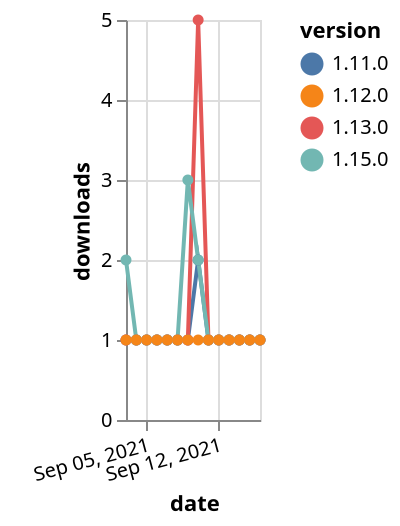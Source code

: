 {"$schema": "https://vega.github.io/schema/vega-lite/v5.json", "description": "A simple bar chart with embedded data.", "data": {"values": [{"date": "2021-09-03", "total": 206, "delta": 1, "version": "1.11.0"}, {"date": "2021-09-04", "total": 207, "delta": 1, "version": "1.11.0"}, {"date": "2021-09-05", "total": 208, "delta": 1, "version": "1.11.0"}, {"date": "2021-09-06", "total": 209, "delta": 1, "version": "1.11.0"}, {"date": "2021-09-07", "total": 210, "delta": 1, "version": "1.11.0"}, {"date": "2021-09-08", "total": 211, "delta": 1, "version": "1.11.0"}, {"date": "2021-09-09", "total": 212, "delta": 1, "version": "1.11.0"}, {"date": "2021-09-10", "total": 214, "delta": 2, "version": "1.11.0"}, {"date": "2021-09-11", "total": 215, "delta": 1, "version": "1.11.0"}, {"date": "2021-09-12", "total": 216, "delta": 1, "version": "1.11.0"}, {"date": "2021-09-13", "total": 217, "delta": 1, "version": "1.11.0"}, {"date": "2021-09-14", "total": 218, "delta": 1, "version": "1.11.0"}, {"date": "2021-09-15", "total": 219, "delta": 1, "version": "1.11.0"}, {"date": "2021-09-16", "total": 220, "delta": 1, "version": "1.11.0"}, {"date": "2021-09-03", "total": 288, "delta": 1, "version": "1.13.0"}, {"date": "2021-09-04", "total": 289, "delta": 1, "version": "1.13.0"}, {"date": "2021-09-05", "total": 290, "delta": 1, "version": "1.13.0"}, {"date": "2021-09-06", "total": 291, "delta": 1, "version": "1.13.0"}, {"date": "2021-09-07", "total": 292, "delta": 1, "version": "1.13.0"}, {"date": "2021-09-08", "total": 293, "delta": 1, "version": "1.13.0"}, {"date": "2021-09-09", "total": 294, "delta": 1, "version": "1.13.0"}, {"date": "2021-09-10", "total": 299, "delta": 5, "version": "1.13.0"}, {"date": "2021-09-11", "total": 300, "delta": 1, "version": "1.13.0"}, {"date": "2021-09-12", "total": 301, "delta": 1, "version": "1.13.0"}, {"date": "2021-09-13", "total": 302, "delta": 1, "version": "1.13.0"}, {"date": "2021-09-14", "total": 303, "delta": 1, "version": "1.13.0"}, {"date": "2021-09-15", "total": 304, "delta": 1, "version": "1.13.0"}, {"date": "2021-09-16", "total": 305, "delta": 1, "version": "1.13.0"}, {"date": "2021-09-03", "total": 111, "delta": 2, "version": "1.15.0"}, {"date": "2021-09-04", "total": 112, "delta": 1, "version": "1.15.0"}, {"date": "2021-09-05", "total": 113, "delta": 1, "version": "1.15.0"}, {"date": "2021-09-06", "total": 114, "delta": 1, "version": "1.15.0"}, {"date": "2021-09-07", "total": 115, "delta": 1, "version": "1.15.0"}, {"date": "2021-09-08", "total": 116, "delta": 1, "version": "1.15.0"}, {"date": "2021-09-09", "total": 119, "delta": 3, "version": "1.15.0"}, {"date": "2021-09-10", "total": 121, "delta": 2, "version": "1.15.0"}, {"date": "2021-09-11", "total": 122, "delta": 1, "version": "1.15.0"}, {"date": "2021-09-12", "total": 123, "delta": 1, "version": "1.15.0"}, {"date": "2021-09-13", "total": 124, "delta": 1, "version": "1.15.0"}, {"date": "2021-09-14", "total": 125, "delta": 1, "version": "1.15.0"}, {"date": "2021-09-15", "total": 126, "delta": 1, "version": "1.15.0"}, {"date": "2021-09-16", "total": 127, "delta": 1, "version": "1.15.0"}, {"date": "2021-09-03", "total": 182, "delta": 1, "version": "1.12.0"}, {"date": "2021-09-04", "total": 183, "delta": 1, "version": "1.12.0"}, {"date": "2021-09-05", "total": 184, "delta": 1, "version": "1.12.0"}, {"date": "2021-09-06", "total": 185, "delta": 1, "version": "1.12.0"}, {"date": "2021-09-07", "total": 186, "delta": 1, "version": "1.12.0"}, {"date": "2021-09-08", "total": 187, "delta": 1, "version": "1.12.0"}, {"date": "2021-09-09", "total": 188, "delta": 1, "version": "1.12.0"}, {"date": "2021-09-10", "total": 189, "delta": 1, "version": "1.12.0"}, {"date": "2021-09-11", "total": 190, "delta": 1, "version": "1.12.0"}, {"date": "2021-09-12", "total": 191, "delta": 1, "version": "1.12.0"}, {"date": "2021-09-13", "total": 192, "delta": 1, "version": "1.12.0"}, {"date": "2021-09-14", "total": 193, "delta": 1, "version": "1.12.0"}, {"date": "2021-09-15", "total": 194, "delta": 1, "version": "1.12.0"}, {"date": "2021-09-16", "total": 195, "delta": 1, "version": "1.12.0"}]}, "width": "container", "mark": {"type": "line", "point": {"filled": true}}, "encoding": {"x": {"field": "date", "type": "temporal", "timeUnit": "yearmonthdate", "title": "date", "axis": {"labelAngle": -15}}, "y": {"field": "delta", "type": "quantitative", "title": "downloads"}, "color": {"field": "version", "type": "nominal"}, "tooltip": {"field": "delta"}}}